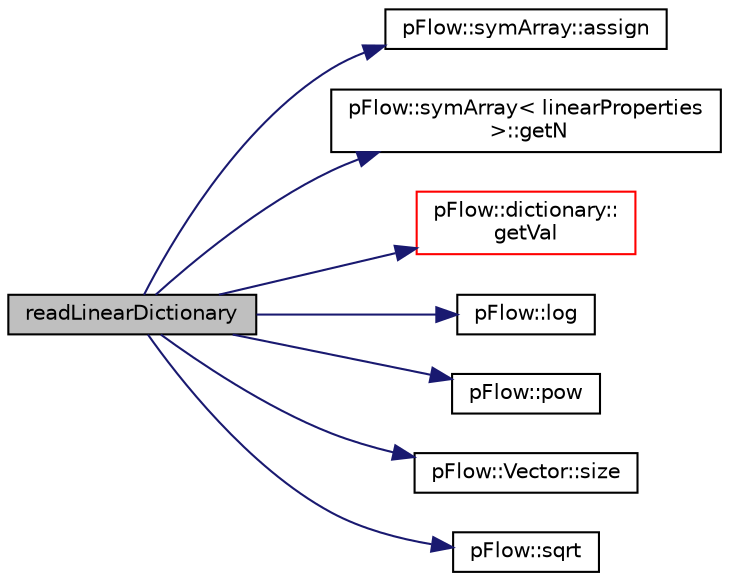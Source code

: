 digraph "readLinearDictionary"
{
 // LATEX_PDF_SIZE
  edge [fontname="Helvetica",fontsize="10",labelfontname="Helvetica",labelfontsize="10"];
  node [fontname="Helvetica",fontsize="10",shape=record];
  rankdir="LR";
  Node1 [label="readLinearDictionary",height=0.2,width=0.4,color="black", fillcolor="grey75", style="filled", fontcolor="black",tooltip=" "];
  Node1 -> Node2 [color="midnightblue",fontsize="10",style="solid",fontname="Helvetica"];
  Node2 [label="pFlow::symArray::assign",height=0.2,width=0.4,color="black", fillcolor="white", style="filled",URL="$classpFlow_1_1symArray.html#ac49828e84b4c929c15c813500e280005",tooltip=" "];
  Node1 -> Node3 [color="midnightblue",fontsize="10",style="solid",fontname="Helvetica"];
  Node3 [label="pFlow::symArray\< linearProperties\l \>::getN",height=0.2,width=0.4,color="black", fillcolor="white", style="filled",URL="$classpFlow_1_1symArray.html#aaa204e5a9810b8db8dd34cc29ee4c464",tooltip=" "];
  Node1 -> Node4 [color="midnightblue",fontsize="10",style="solid",fontname="Helvetica"];
  Node4 [label="pFlow::dictionary::\lgetVal",height=0.2,width=0.4,color="red", fillcolor="white", style="filled",URL="$classpFlow_1_1dictionary.html#a523bcff98ab38f3c5961e56eeb0b1d47",tooltip="get the value of data entry"];
  Node1 -> Node7 [color="midnightblue",fontsize="10",style="solid",fontname="Helvetica"];
  Node7 [label="pFlow::log",height=0.2,width=0.4,color="black", fillcolor="white", style="filled",URL="$namespacepFlow.html#a049f17117180c922d3a418fea0f1c4b4",tooltip=" "];
  Node1 -> Node8 [color="midnightblue",fontsize="10",style="solid",fontname="Helvetica"];
  Node8 [label="pFlow::pow",height=0.2,width=0.4,color="black", fillcolor="white", style="filled",URL="$namespacepFlow.html#a68649a07973f2ed86e65754aec1aa7f4",tooltip=" "];
  Node1 -> Node9 [color="midnightblue",fontsize="10",style="solid",fontname="Helvetica"];
  Node9 [label="pFlow::Vector::size",height=0.2,width=0.4,color="black", fillcolor="white", style="filled",URL="$classpFlow_1_1Vector.html#a10efdf47ffedbdc720f71c2f72b98d98",tooltip="Size of the vector."];
  Node1 -> Node10 [color="midnightblue",fontsize="10",style="solid",fontname="Helvetica"];
  Node10 [label="pFlow::sqrt",height=0.2,width=0.4,color="black", fillcolor="white", style="filled",URL="$namespacepFlow.html#a496bce895c9a3f6202f9272233be5cb3",tooltip=" "];
}
